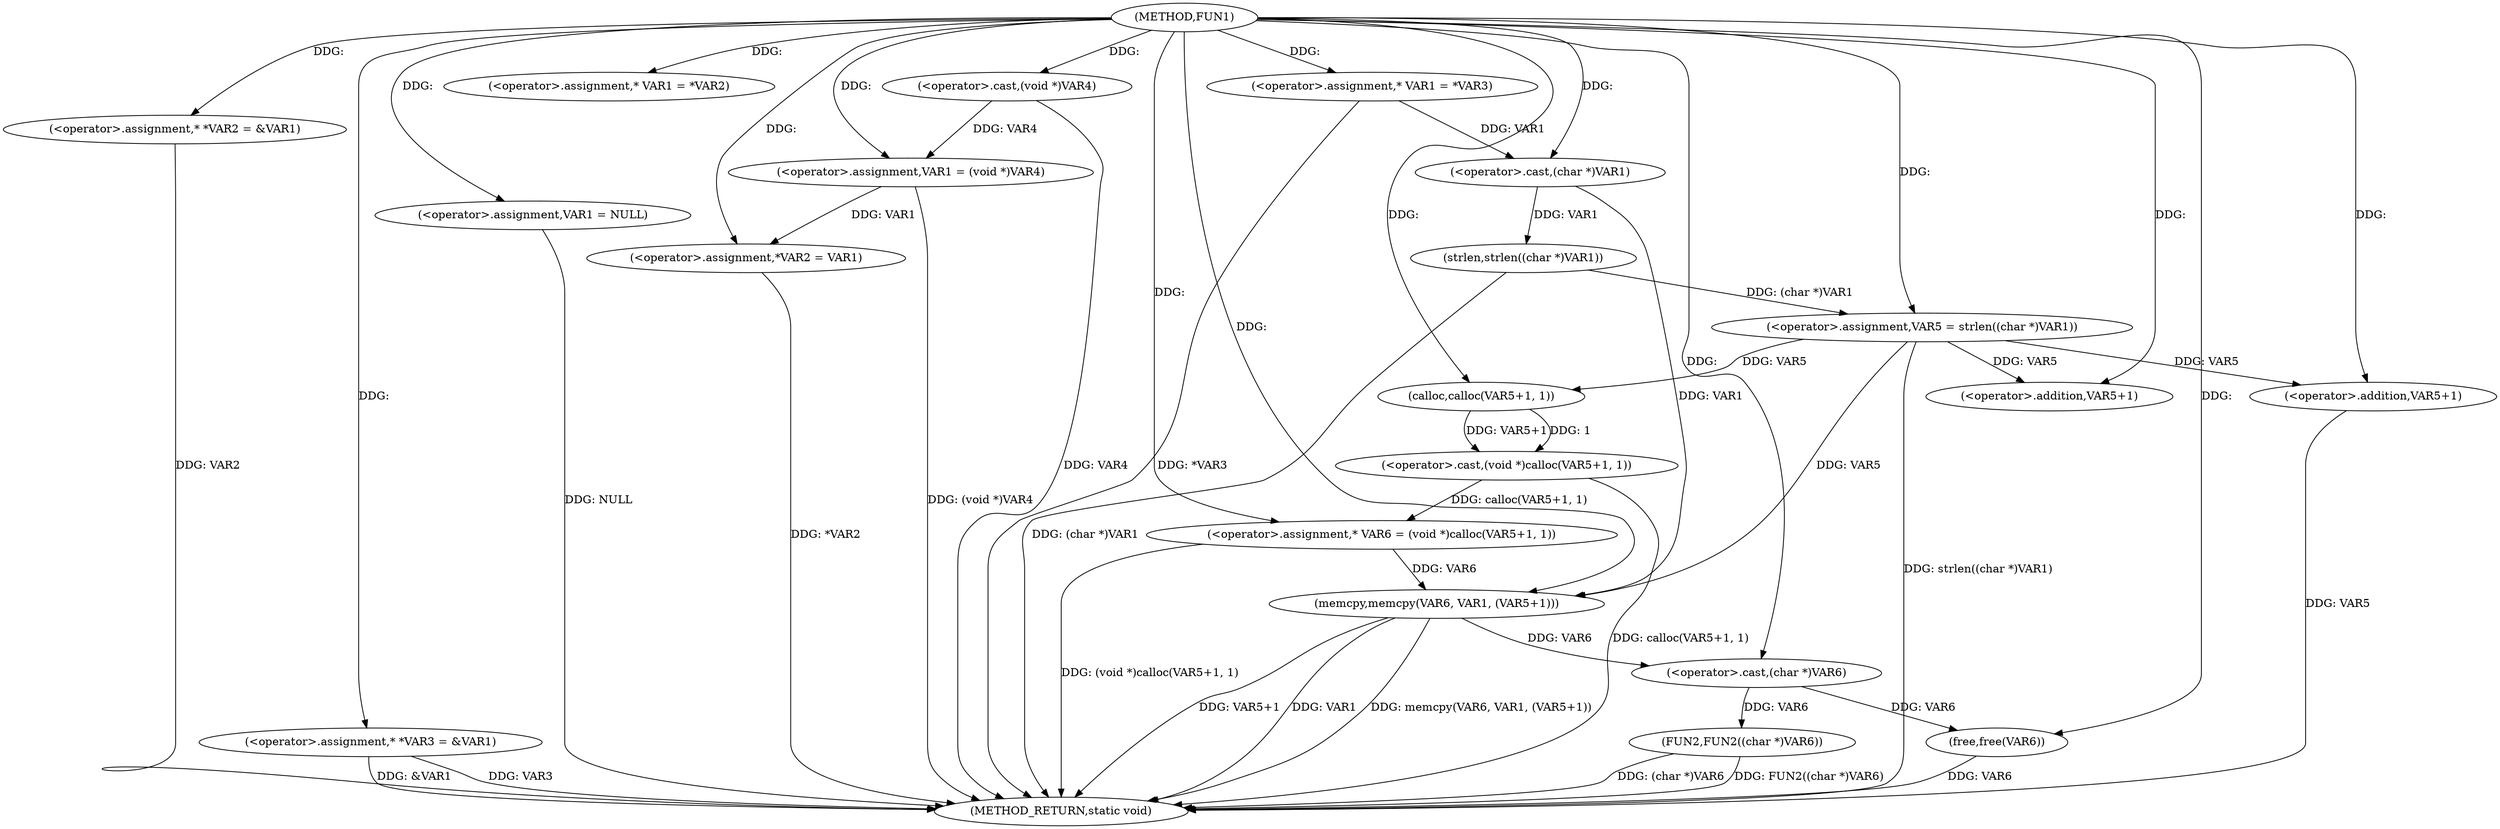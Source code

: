 digraph FUN1 {  
"1000100" [label = "(METHOD,FUN1)" ]
"1000167" [label = "(METHOD_RETURN,static void)" ]
"1000104" [label = "(<operator>.assignment,* *VAR2 = &VAR1)" ]
"1000109" [label = "(<operator>.assignment,* *VAR3 = &VAR1)" ]
"1000113" [label = "(<operator>.assignment,VAR1 = NULL)" ]
"1000118" [label = "(<operator>.assignment,* VAR1 = *VAR2)" ]
"1000122" [label = "(<operator>.assignment,VAR1 = (void *)VAR4)" ]
"1000124" [label = "(<operator>.cast,(void *)VAR4)" ]
"1000127" [label = "(<operator>.assignment,*VAR2 = VAR1)" ]
"1000133" [label = "(<operator>.assignment,* VAR1 = *VAR3)" ]
"1000139" [label = "(<operator>.assignment,VAR5 = strlen((char *)VAR1))" ]
"1000141" [label = "(strlen,strlen((char *)VAR1))" ]
"1000142" [label = "(<operator>.cast,(char *)VAR1)" ]
"1000146" [label = "(<operator>.assignment,* VAR6 = (void *)calloc(VAR5+1, 1))" ]
"1000148" [label = "(<operator>.cast,(void *)calloc(VAR5+1, 1))" ]
"1000150" [label = "(calloc,calloc(VAR5+1, 1))" ]
"1000151" [label = "(<operator>.addition,VAR5+1)" ]
"1000155" [label = "(memcpy,memcpy(VAR6, VAR1, (VAR5+1)))" ]
"1000158" [label = "(<operator>.addition,VAR5+1)" ]
"1000161" [label = "(FUN2,FUN2((char *)VAR6))" ]
"1000162" [label = "(<operator>.cast,(char *)VAR6)" ]
"1000165" [label = "(free,free(VAR6))" ]
  "1000158" -> "1000167"  [ label = "DDG: VAR5"] 
  "1000124" -> "1000167"  [ label = "DDG: VAR4"] 
  "1000141" -> "1000167"  [ label = "DDG: (char *)VAR1"] 
  "1000155" -> "1000167"  [ label = "DDG: VAR1"] 
  "1000104" -> "1000167"  [ label = "DDG: VAR2"] 
  "1000165" -> "1000167"  [ label = "DDG: VAR6"] 
  "1000113" -> "1000167"  [ label = "DDG: NULL"] 
  "1000146" -> "1000167"  [ label = "DDG: (void *)calloc(VAR5+1, 1)"] 
  "1000148" -> "1000167"  [ label = "DDG: calloc(VAR5+1, 1)"] 
  "1000127" -> "1000167"  [ label = "DDG: *VAR2"] 
  "1000139" -> "1000167"  [ label = "DDG: strlen((char *)VAR1)"] 
  "1000155" -> "1000167"  [ label = "DDG: memcpy(VAR6, VAR1, (VAR5+1))"] 
  "1000155" -> "1000167"  [ label = "DDG: VAR5+1"] 
  "1000133" -> "1000167"  [ label = "DDG: *VAR3"] 
  "1000109" -> "1000167"  [ label = "DDG: VAR3"] 
  "1000161" -> "1000167"  [ label = "DDG: (char *)VAR6"] 
  "1000109" -> "1000167"  [ label = "DDG: &VAR1"] 
  "1000161" -> "1000167"  [ label = "DDG: FUN2((char *)VAR6)"] 
  "1000122" -> "1000167"  [ label = "DDG: (void *)VAR4"] 
  "1000100" -> "1000104"  [ label = "DDG: "] 
  "1000100" -> "1000109"  [ label = "DDG: "] 
  "1000100" -> "1000113"  [ label = "DDG: "] 
  "1000100" -> "1000118"  [ label = "DDG: "] 
  "1000124" -> "1000122"  [ label = "DDG: VAR4"] 
  "1000100" -> "1000122"  [ label = "DDG: "] 
  "1000100" -> "1000124"  [ label = "DDG: "] 
  "1000122" -> "1000127"  [ label = "DDG: VAR1"] 
  "1000100" -> "1000127"  [ label = "DDG: "] 
  "1000100" -> "1000133"  [ label = "DDG: "] 
  "1000141" -> "1000139"  [ label = "DDG: (char *)VAR1"] 
  "1000100" -> "1000139"  [ label = "DDG: "] 
  "1000142" -> "1000141"  [ label = "DDG: VAR1"] 
  "1000133" -> "1000142"  [ label = "DDG: VAR1"] 
  "1000100" -> "1000142"  [ label = "DDG: "] 
  "1000148" -> "1000146"  [ label = "DDG: calloc(VAR5+1, 1)"] 
  "1000100" -> "1000146"  [ label = "DDG: "] 
  "1000150" -> "1000148"  [ label = "DDG: VAR5+1"] 
  "1000150" -> "1000148"  [ label = "DDG: 1"] 
  "1000139" -> "1000150"  [ label = "DDG: VAR5"] 
  "1000100" -> "1000150"  [ label = "DDG: "] 
  "1000139" -> "1000151"  [ label = "DDG: VAR5"] 
  "1000100" -> "1000151"  [ label = "DDG: "] 
  "1000146" -> "1000155"  [ label = "DDG: VAR6"] 
  "1000100" -> "1000155"  [ label = "DDG: "] 
  "1000142" -> "1000155"  [ label = "DDG: VAR1"] 
  "1000139" -> "1000155"  [ label = "DDG: VAR5"] 
  "1000100" -> "1000158"  [ label = "DDG: "] 
  "1000139" -> "1000158"  [ label = "DDG: VAR5"] 
  "1000162" -> "1000161"  [ label = "DDG: VAR6"] 
  "1000155" -> "1000162"  [ label = "DDG: VAR6"] 
  "1000100" -> "1000162"  [ label = "DDG: "] 
  "1000162" -> "1000165"  [ label = "DDG: VAR6"] 
  "1000100" -> "1000165"  [ label = "DDG: "] 
}
